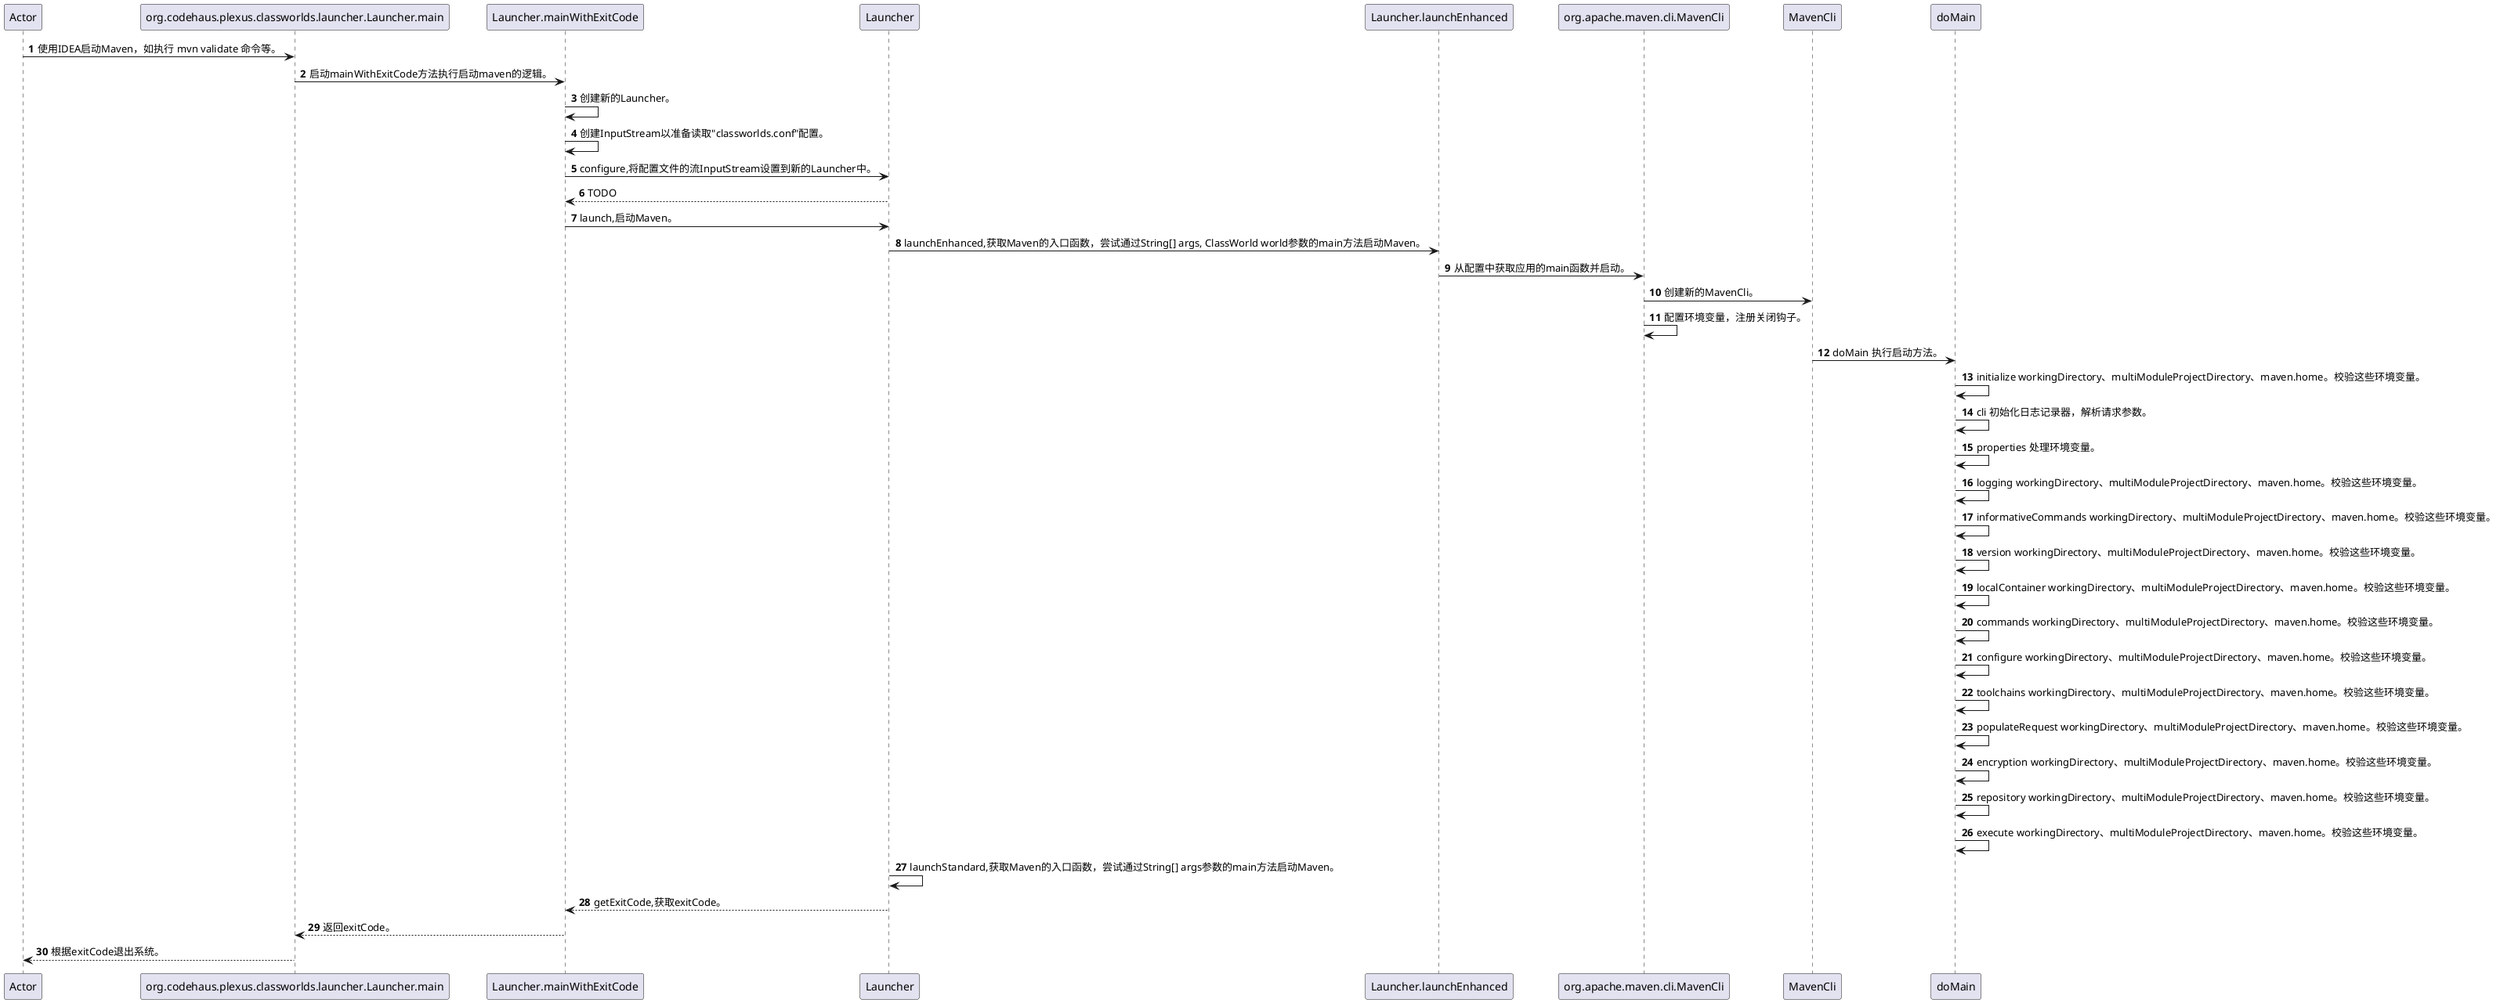 @startuml
'https://plantuml.com/sequence-diagram

autonumber

Actor -> org.codehaus.plexus.classworlds.launcher.Launcher.main: 使用IDEA启动Maven，如执行 mvn validate 命令等。
org.codehaus.plexus.classworlds.launcher.Launcher.main -> Launcher.mainWithExitCode : 启动mainWithExitCode方法执行启动maven的逻辑。
Launcher.mainWithExitCode -> Launcher.mainWithExitCode: 创建新的Launcher。
Launcher.mainWithExitCode -> Launcher.mainWithExitCode: 创建InputStream以准备读取"classworlds.conf"配置。
Launcher.mainWithExitCode -> Launcher: configure,将配置文件的流InputStream设置到新的Launcher中。
Launcher.mainWithExitCode <-- Launcher: TODO
Launcher.mainWithExitCode -> Launcher: launch,启动Maven。
Launcher -> Launcher.launchEnhanced: launchEnhanced,获取Maven的入口函数，尝试通过String[] args, ClassWorld world参数的main方法启动Maven。
Launcher.launchEnhanced -> org.apache.maven.cli.MavenCli: 从配置中获取应用的main函数并启动。
org.apache.maven.cli.MavenCli -> MavenCli: 创建新的MavenCli。
org.apache.maven.cli.MavenCli -> org.apache.maven.cli.MavenCli: 配置环境变量，注册关闭钩子。
MavenCli -> doMain: doMain 执行启动方法。
doMain -> doMain: initialize workingDirectory、multiModuleProjectDirectory、maven.home。校验这些环境变量。
doMain -> doMain: cli 初始化日志记录器，解析请求参数。
doMain -> doMain: properties 处理环境变量。
doMain -> doMain: logging workingDirectory、multiModuleProjectDirectory、maven.home。校验这些环境变量。
doMain -> doMain: informativeCommands workingDirectory、multiModuleProjectDirectory、maven.home。校验这些环境变量。
doMain -> doMain: version workingDirectory、multiModuleProjectDirectory、maven.home。校验这些环境变量。
doMain -> doMain: localContainer workingDirectory、multiModuleProjectDirectory、maven.home。校验这些环境变量。
doMain -> doMain: commands workingDirectory、multiModuleProjectDirectory、maven.home。校验这些环境变量。
doMain -> doMain: configure workingDirectory、multiModuleProjectDirectory、maven.home。校验这些环境变量。
doMain -> doMain: toolchains workingDirectory、multiModuleProjectDirectory、maven.home。校验这些环境变量。
doMain -> doMain: populateRequest workingDirectory、multiModuleProjectDirectory、maven.home。校验这些环境变量。
doMain -> doMain: encryption workingDirectory、multiModuleProjectDirectory、maven.home。校验这些环境变量。
doMain -> doMain: repository workingDirectory、multiModuleProjectDirectory、maven.home。校验这些环境变量。
doMain -> doMain: execute workingDirectory、multiModuleProjectDirectory、maven.home。校验这些环境变量。

Launcher -> Launcher: launchStandard,获取Maven的入口函数，尝试通过String[] args参数的main方法启动Maven。
Launcher.mainWithExitCode <-- Launcher: getExitCode,获取exitCode。
org.codehaus.plexus.classworlds.launcher.Launcher.main <-- Launcher.mainWithExitCode: 返回exitCode。
Actor <-- org.codehaus.plexus.classworlds.launcher.Launcher.main: 根据exitCode退出系统。

@enduml